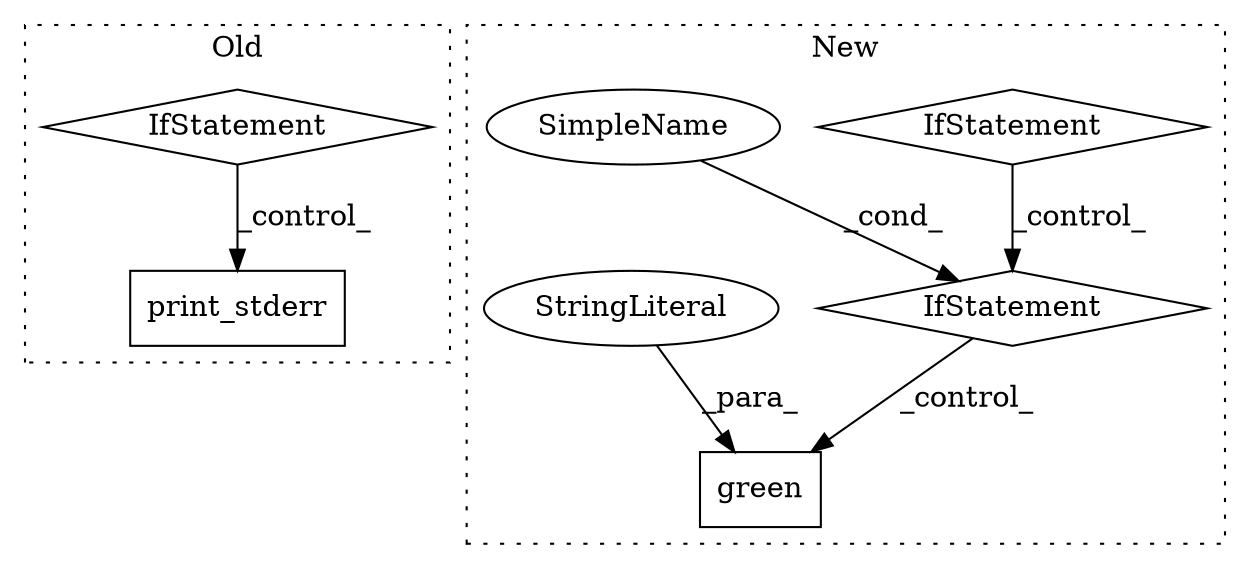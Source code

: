 digraph G {
subgraph cluster0 {
1 [label="print_stderr" a="32" s="6392,6418" l="13,1" shape="box"];
4 [label="IfStatement" a="25" s="6355,6372" l="4,2" shape="diamond"];
label = "Old";
style="dotted";
}
subgraph cluster1 {
2 [label="green" a="32" s="7867,7876" l="6,1" shape="box"];
3 [label="IfStatement" a="25" s="7636,7764" l="4,2" shape="diamond"];
5 [label="IfStatement" a="25" s="7417,7548" l="4,2" shape="diamond"];
6 [label="SimpleName" a="42" s="" l="" shape="ellipse"];
7 [label="StringLiteral" a="45" s="7873" l="3" shape="ellipse"];
label = "New";
style="dotted";
}
3 -> 2 [label="_control_"];
4 -> 1 [label="_control_"];
5 -> 3 [label="_control_"];
6 -> 3 [label="_cond_"];
7 -> 2 [label="_para_"];
}